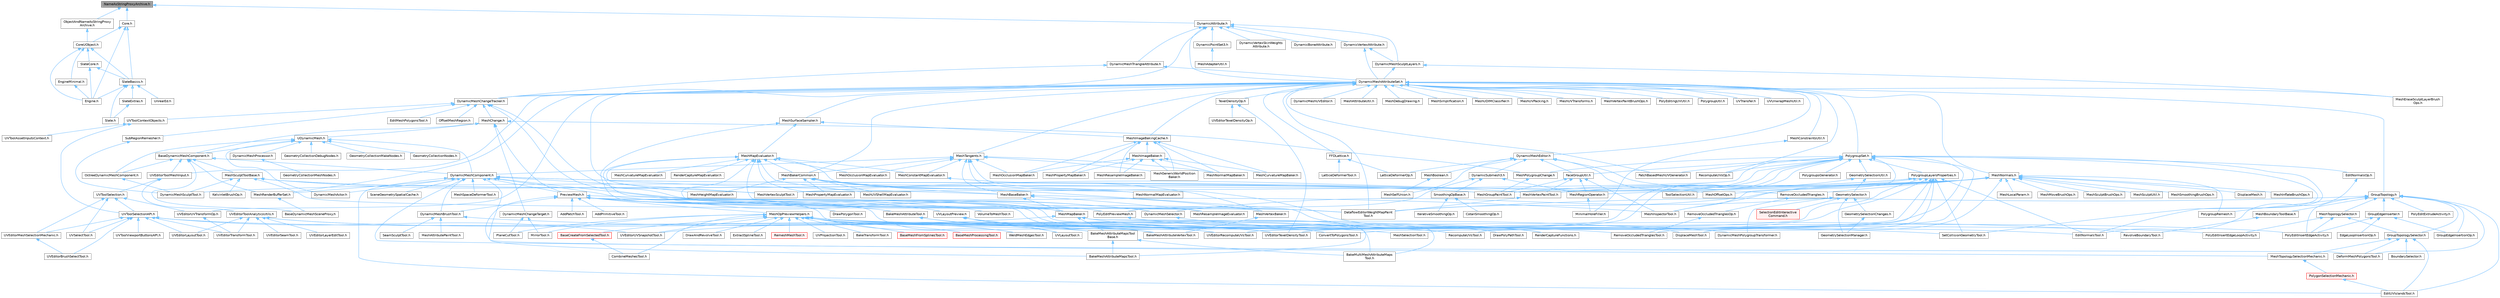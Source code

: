 digraph "NameAsStringProxyArchive.h"
{
 // INTERACTIVE_SVG=YES
 // LATEX_PDF_SIZE
  bgcolor="transparent";
  edge [fontname=Helvetica,fontsize=10,labelfontname=Helvetica,labelfontsize=10];
  node [fontname=Helvetica,fontsize=10,shape=box,height=0.2,width=0.4];
  Node1 [id="Node000001",label="NameAsStringProxyArchive.h",height=0.2,width=0.4,color="gray40", fillcolor="grey60", style="filled", fontcolor="black",tooltip=" "];
  Node1 -> Node2 [id="edge1_Node000001_Node000002",dir="back",color="steelblue1",style="solid",tooltip=" "];
  Node2 [id="Node000002",label="Core.h",height=0.2,width=0.4,color="grey40", fillcolor="white", style="filled",URL="$d6/dd7/Core_8h.html",tooltip=" "];
  Node2 -> Node3 [id="edge2_Node000002_Node000003",dir="back",color="steelblue1",style="solid",tooltip=" "];
  Node3 [id="Node000003",label="CoreUObject.h",height=0.2,width=0.4,color="grey40", fillcolor="white", style="filled",URL="$d0/ded/CoreUObject_8h.html",tooltip=" "];
  Node3 -> Node4 [id="edge3_Node000003_Node000004",dir="back",color="steelblue1",style="solid",tooltip=" "];
  Node4 [id="Node000004",label="Engine.h",height=0.2,width=0.4,color="grey40", fillcolor="white", style="filled",URL="$d1/d34/Public_2Engine_8h.html",tooltip=" "];
  Node3 -> Node5 [id="edge4_Node000003_Node000005",dir="back",color="steelblue1",style="solid",tooltip=" "];
  Node5 [id="Node000005",label="EngineMinimal.h",height=0.2,width=0.4,color="grey40", fillcolor="white", style="filled",URL="$d0/d2c/EngineMinimal_8h.html",tooltip=" "];
  Node5 -> Node4 [id="edge5_Node000005_Node000004",dir="back",color="steelblue1",style="solid",tooltip=" "];
  Node3 -> Node6 [id="edge6_Node000003_Node000006",dir="back",color="steelblue1",style="solid",tooltip=" "];
  Node6 [id="Node000006",label="SlateBasics.h",height=0.2,width=0.4,color="grey40", fillcolor="white", style="filled",URL="$da/d2f/SlateBasics_8h.html",tooltip=" "];
  Node6 -> Node4 [id="edge7_Node000006_Node000004",dir="back",color="steelblue1",style="solid",tooltip=" "];
  Node6 -> Node7 [id="edge8_Node000006_Node000007",dir="back",color="steelblue1",style="solid",tooltip=" "];
  Node7 [id="Node000007",label="Slate.h",height=0.2,width=0.4,color="grey40", fillcolor="white", style="filled",URL="$d2/dc0/Slate_8h.html",tooltip=" "];
  Node6 -> Node8 [id="edge9_Node000006_Node000008",dir="back",color="steelblue1",style="solid",tooltip=" "];
  Node8 [id="Node000008",label="SlateExtras.h",height=0.2,width=0.4,color="grey40", fillcolor="white", style="filled",URL="$d8/dec/SlateExtras_8h.html",tooltip=" "];
  Node8 -> Node7 [id="edge10_Node000008_Node000007",dir="back",color="steelblue1",style="solid",tooltip=" "];
  Node6 -> Node9 [id="edge11_Node000006_Node000009",dir="back",color="steelblue1",style="solid",tooltip=" "];
  Node9 [id="Node000009",label="UnrealEd.h",height=0.2,width=0.4,color="grey40", fillcolor="white", style="filled",URL="$d2/d5f/UnrealEd_8h.html",tooltip=" "];
  Node3 -> Node10 [id="edge12_Node000003_Node000010",dir="back",color="steelblue1",style="solid",tooltip=" "];
  Node10 [id="Node000010",label="SlateCore.h",height=0.2,width=0.4,color="grey40", fillcolor="white", style="filled",URL="$dc/d03/SlateCore_8h.html",tooltip=" "];
  Node10 -> Node4 [id="edge13_Node000010_Node000004",dir="back",color="steelblue1",style="solid",tooltip=" "];
  Node10 -> Node6 [id="edge14_Node000010_Node000006",dir="back",color="steelblue1",style="solid",tooltip=" "];
  Node2 -> Node4 [id="edge15_Node000002_Node000004",dir="back",color="steelblue1",style="solid",tooltip=" "];
  Node2 -> Node6 [id="edge16_Node000002_Node000006",dir="back",color="steelblue1",style="solid",tooltip=" "];
  Node1 -> Node11 [id="edge17_Node000001_Node000011",dir="back",color="steelblue1",style="solid",tooltip=" "];
  Node11 [id="Node000011",label="DynamicAttribute.h",height=0.2,width=0.4,color="grey40", fillcolor="white", style="filled",URL="$d8/db1/DynamicAttribute_8h.html",tooltip=" "];
  Node11 -> Node12 [id="edge18_Node000011_Node000012",dir="back",color="steelblue1",style="solid",tooltip=" "];
  Node12 [id="Node000012",label="DynamicBoneAttribute.h",height=0.2,width=0.4,color="grey40", fillcolor="white", style="filled",URL="$d7/d41/DynamicBoneAttribute_8h.html",tooltip=" "];
  Node11 -> Node13 [id="edge19_Node000011_Node000013",dir="back",color="steelblue1",style="solid",tooltip=" "];
  Node13 [id="Node000013",label="DynamicMeshAttributeSet.h",height=0.2,width=0.4,color="grey40", fillcolor="white", style="filled",URL="$d1/d88/DynamicMeshAttributeSet_8h.html",tooltip=" "];
  Node13 -> Node14 [id="edge20_Node000013_Node000014",dir="back",color="steelblue1",style="solid",tooltip=" "];
  Node14 [id="Node000014",label="DataflowEditorWeightMapPaint\lTool.h",height=0.2,width=0.4,color="grey40", fillcolor="white", style="filled",URL="$db/d46/DataflowEditorWeightMapPaintTool_8h.html",tooltip=" "];
  Node13 -> Node15 [id="edge21_Node000013_Node000015",dir="back",color="steelblue1",style="solid",tooltip=" "];
  Node15 [id="Node000015",label="DynamicMeshChangeTracker.h",height=0.2,width=0.4,color="grey40", fillcolor="white", style="filled",URL="$dd/df0/DynamicMeshChangeTracker_8h.html",tooltip=" "];
  Node15 -> Node14 [id="edge22_Node000015_Node000014",dir="back",color="steelblue1",style="solid",tooltip=" "];
  Node15 -> Node16 [id="edge23_Node000015_Node000016",dir="back",color="steelblue1",style="solid",tooltip=" "];
  Node16 [id="Node000016",label="DynamicMeshSelector.h",height=0.2,width=0.4,color="grey40", fillcolor="white", style="filled",URL="$dc/d01/DynamicMeshSelector_8h.html",tooltip=" "];
  Node16 -> Node17 [id="edge24_Node000016_Node000017",dir="back",color="steelblue1",style="solid",tooltip=" "];
  Node17 [id="Node000017",label="DynamicMeshPolygroupTransformer.h",height=0.2,width=0.4,color="grey40", fillcolor="white", style="filled",URL="$dc/db2/DynamicMeshPolygroupTransformer_8h.html",tooltip=" "];
  Node15 -> Node18 [id="edge25_Node000015_Node000018",dir="back",color="steelblue1",style="solid",tooltip=" "];
  Node18 [id="Node000018",label="EditMeshPolygonsTool.h",height=0.2,width=0.4,color="grey40", fillcolor="white", style="filled",URL="$d5/d72/EditMeshPolygonsTool_8h.html",tooltip=" "];
  Node15 -> Node19 [id="edge26_Node000015_Node000019",dir="back",color="steelblue1",style="solid",tooltip=" "];
  Node19 [id="Node000019",label="MeshChange.h",height=0.2,width=0.4,color="grey40", fillcolor="white", style="filled",URL="$de/d27/MeshChange_8h.html",tooltip=" "];
  Node19 -> Node20 [id="edge27_Node000019_Node000020",dir="back",color="steelblue1",style="solid",tooltip=" "];
  Node20 [id="Node000020",label="BaseDynamicMeshComponent.h",height=0.2,width=0.4,color="grey40", fillcolor="white", style="filled",URL="$d3/df4/BaseDynamicMeshComponent_8h.html",tooltip=" "];
  Node20 -> Node21 [id="edge28_Node000020_Node000021",dir="back",color="steelblue1",style="solid",tooltip=" "];
  Node21 [id="Node000021",label="BaseDynamicMeshSceneProxy.h",height=0.2,width=0.4,color="grey40", fillcolor="white", style="filled",URL="$d2/dee/BaseDynamicMeshSceneProxy_8h.html",tooltip=" "];
  Node20 -> Node22 [id="edge29_Node000020_Node000022",dir="back",color="steelblue1",style="solid",tooltip=" "];
  Node22 [id="Node000022",label="DynamicMeshComponent.h",height=0.2,width=0.4,color="grey40", fillcolor="white", style="filled",URL="$d8/d66/DynamicMeshComponent_8h.html",tooltip=" "];
  Node22 -> Node14 [id="edge30_Node000022_Node000014",dir="back",color="steelblue1",style="solid",tooltip=" "];
  Node22 -> Node23 [id="edge31_Node000022_Node000023",dir="back",color="steelblue1",style="solid",tooltip=" "];
  Node23 [id="Node000023",label="DeformMeshPolygonsTool.h",height=0.2,width=0.4,color="grey40", fillcolor="white", style="filled",URL="$db/d72/DeformMeshPolygonsTool_8h.html",tooltip=" "];
  Node22 -> Node24 [id="edge32_Node000022_Node000024",dir="back",color="steelblue1",style="solid",tooltip=" "];
  Node24 [id="Node000024",label="DynamicMeshActor.h",height=0.2,width=0.4,color="grey40", fillcolor="white", style="filled",URL="$d1/d71/DynamicMeshActor_8h.html",tooltip=" "];
  Node22 -> Node25 [id="edge33_Node000022_Node000025",dir="back",color="steelblue1",style="solid",tooltip=" "];
  Node25 [id="Node000025",label="DynamicMeshBrushTool.h",height=0.2,width=0.4,color="grey40", fillcolor="white", style="filled",URL="$da/d04/DynamicMeshBrushTool_8h.html",tooltip=" "];
  Node25 -> Node26 [id="edge34_Node000025_Node000026",dir="back",color="steelblue1",style="solid",tooltip=" "];
  Node26 [id="Node000026",label="MeshAttributePaintTool.h",height=0.2,width=0.4,color="grey40", fillcolor="white", style="filled",URL="$d3/d29/MeshAttributePaintTool_8h.html",tooltip=" "];
  Node25 -> Node27 [id="edge35_Node000025_Node000027",dir="back",color="steelblue1",style="solid",tooltip=" "];
  Node27 [id="Node000027",label="MeshSelectionTool.h",height=0.2,width=0.4,color="grey40", fillcolor="white", style="filled",URL="$d8/d80/MeshSelectionTool_8h.html",tooltip=" "];
  Node25 -> Node28 [id="edge36_Node000025_Node000028",dir="back",color="steelblue1",style="solid",tooltip=" "];
  Node28 [id="Node000028",label="SeamSculptTool.h",height=0.2,width=0.4,color="grey40", fillcolor="white", style="filled",URL="$d1/d31/SeamSculptTool_8h.html",tooltip=" "];
  Node22 -> Node16 [id="edge37_Node000022_Node000016",dir="back",color="steelblue1",style="solid",tooltip=" "];
  Node22 -> Node29 [id="edge38_Node000022_Node000029",dir="back",color="steelblue1",style="solid",tooltip=" "];
  Node29 [id="Node000029",label="EditUVIslandsTool.h",height=0.2,width=0.4,color="grey40", fillcolor="white", style="filled",URL="$d0/de4/EditUVIslandsTool_8h.html",tooltip=" "];
  Node22 -> Node30 [id="edge39_Node000022_Node000030",dir="back",color="steelblue1",style="solid",tooltip=" "];
  Node30 [id="Node000030",label="MeshGroupPaintTool.h",height=0.2,width=0.4,color="grey40", fillcolor="white", style="filled",URL="$dd/d04/MeshGroupPaintTool_8h.html",tooltip=" "];
  Node22 -> Node31 [id="edge40_Node000022_Node000031",dir="back",color="steelblue1",style="solid",tooltip=" "];
  Node31 [id="Node000031",label="MeshRenderBufferSet.h",height=0.2,width=0.4,color="grey40", fillcolor="white", style="filled",URL="$de/dc2/MeshRenderBufferSet_8h.html",tooltip=" "];
  Node31 -> Node21 [id="edge41_Node000031_Node000021",dir="back",color="steelblue1",style="solid",tooltip=" "];
  Node22 -> Node32 [id="edge42_Node000022_Node000032",dir="back",color="steelblue1",style="solid",tooltip=" "];
  Node32 [id="Node000032",label="MeshSpaceDeformerTool.h",height=0.2,width=0.4,color="grey40", fillcolor="white", style="filled",URL="$d7/dc8/MeshSpaceDeformerTool_8h.html",tooltip=" "];
  Node22 -> Node33 [id="edge43_Node000022_Node000033",dir="back",color="steelblue1",style="solid",tooltip=" "];
  Node33 [id="Node000033",label="MeshTopologySelectionMechanic.h",height=0.2,width=0.4,color="grey40", fillcolor="white", style="filled",URL="$d5/d15/MeshTopologySelectionMechanic_8h.html",tooltip=" "];
  Node33 -> Node34 [id="edge44_Node000033_Node000034",dir="back",color="steelblue1",style="solid",tooltip=" "];
  Node34 [id="Node000034",label="PolygonSelectionMechanic.h",height=0.2,width=0.4,color="red", fillcolor="#FFF0F0", style="filled",URL="$da/dff/PolygonSelectionMechanic_8h.html",tooltip=" "];
  Node34 -> Node29 [id="edge45_Node000034_Node000029",dir="back",color="steelblue1",style="solid",tooltip=" "];
  Node22 -> Node36 [id="edge46_Node000022_Node000036",dir="back",color="steelblue1",style="solid",tooltip=" "];
  Node36 [id="Node000036",label="MeshVertexPaintTool.h",height=0.2,width=0.4,color="grey40", fillcolor="white", style="filled",URL="$db/d74/MeshVertexPaintTool_8h.html",tooltip=" "];
  Node36 -> Node14 [id="edge47_Node000036_Node000014",dir="back",color="steelblue1",style="solid",tooltip=" "];
  Node22 -> Node37 [id="edge48_Node000022_Node000037",dir="back",color="steelblue1",style="solid",tooltip=" "];
  Node37 [id="Node000037",label="MeshVertexSculptTool.h",height=0.2,width=0.4,color="grey40", fillcolor="white", style="filled",URL="$dc/da6/MeshVertexSculptTool_8h.html",tooltip=" "];
  Node22 -> Node38 [id="edge49_Node000022_Node000038",dir="back",color="steelblue1",style="solid",tooltip=" "];
  Node38 [id="Node000038",label="PreviewMesh.h",height=0.2,width=0.4,color="grey40", fillcolor="white", style="filled",URL="$d6/d30/PreviewMesh_8h.html",tooltip=" "];
  Node38 -> Node39 [id="edge50_Node000038_Node000039",dir="back",color="steelblue1",style="solid",tooltip=" "];
  Node39 [id="Node000039",label="AddPatchTool.h",height=0.2,width=0.4,color="grey40", fillcolor="white", style="filled",URL="$d5/deb/AddPatchTool_8h.html",tooltip=" "];
  Node38 -> Node40 [id="edge51_Node000038_Node000040",dir="back",color="steelblue1",style="solid",tooltip=" "];
  Node40 [id="Node000040",label="AddPrimitiveTool.h",height=0.2,width=0.4,color="grey40", fillcolor="white", style="filled",URL="$d5/dbf/AddPrimitiveTool_8h.html",tooltip=" "];
  Node38 -> Node41 [id="edge52_Node000038_Node000041",dir="back",color="steelblue1",style="solid",tooltip=" "];
  Node41 [id="Node000041",label="BakeMeshAttributeMapsTool.h",height=0.2,width=0.4,color="grey40", fillcolor="white", style="filled",URL="$d8/d14/BakeMeshAttributeMapsTool_8h.html",tooltip=" "];
  Node38 -> Node42 [id="edge53_Node000038_Node000042",dir="back",color="steelblue1",style="solid",tooltip=" "];
  Node42 [id="Node000042",label="BakeMeshAttributeMapsTool\lBase.h",height=0.2,width=0.4,color="grey40", fillcolor="white", style="filled",URL="$dc/d68/BakeMeshAttributeMapsToolBase_8h.html",tooltip=" "];
  Node42 -> Node41 [id="edge54_Node000042_Node000041",dir="back",color="steelblue1",style="solid",tooltip=" "];
  Node42 -> Node43 [id="edge55_Node000042_Node000043",dir="back",color="steelblue1",style="solid",tooltip=" "];
  Node43 [id="Node000043",label="BakeMultiMeshAttributeMaps\lTool.h",height=0.2,width=0.4,color="grey40", fillcolor="white", style="filled",URL="$d7/d65/BakeMultiMeshAttributeMapsTool_8h.html",tooltip=" "];
  Node38 -> Node44 [id="edge56_Node000038_Node000044",dir="back",color="steelblue1",style="solid",tooltip=" "];
  Node44 [id="Node000044",label="BakeMeshAttributeTool.h",height=0.2,width=0.4,color="grey40", fillcolor="white", style="filled",URL="$d0/d82/BakeMeshAttributeTool_8h.html",tooltip=" "];
  Node44 -> Node42 [id="edge57_Node000044_Node000042",dir="back",color="steelblue1",style="solid",tooltip=" "];
  Node44 -> Node45 [id="edge58_Node000044_Node000045",dir="back",color="steelblue1",style="solid",tooltip=" "];
  Node45 [id="Node000045",label="BakeMeshAttributeVertexTool.h",height=0.2,width=0.4,color="grey40", fillcolor="white", style="filled",URL="$d6/d76/BakeMeshAttributeVertexTool_8h.html",tooltip=" "];
  Node38 -> Node45 [id="edge59_Node000038_Node000045",dir="back",color="steelblue1",style="solid",tooltip=" "];
  Node38 -> Node43 [id="edge60_Node000038_Node000043",dir="back",color="steelblue1",style="solid",tooltip=" "];
  Node38 -> Node46 [id="edge61_Node000038_Node000046",dir="back",color="steelblue1",style="solid",tooltip=" "];
  Node46 [id="Node000046",label="ConvertToPolygonsTool.h",height=0.2,width=0.4,color="grey40", fillcolor="white", style="filled",URL="$d7/d5a/ConvertToPolygonsTool_8h.html",tooltip=" "];
  Node38 -> Node47 [id="edge62_Node000038_Node000047",dir="back",color="steelblue1",style="solid",tooltip=" "];
  Node47 [id="Node000047",label="DrawPolygonTool.h",height=0.2,width=0.4,color="grey40", fillcolor="white", style="filled",URL="$d0/d15/DrawPolygonTool_8h.html",tooltip=" "];
  Node38 -> Node25 [id="edge63_Node000038_Node000025",dir="back",color="steelblue1",style="solid",tooltip=" "];
  Node38 -> Node48 [id="edge64_Node000038_Node000048",dir="back",color="steelblue1",style="solid",tooltip=" "];
  Node48 [id="Node000048",label="MeshInspectorTool.h",height=0.2,width=0.4,color="grey40", fillcolor="white", style="filled",URL="$de/da1/MeshInspectorTool_8h.html",tooltip=" "];
  Node38 -> Node49 [id="edge65_Node000038_Node000049",dir="back",color="steelblue1",style="solid",tooltip=" "];
  Node49 [id="Node000049",label="MeshOpPreviewHelpers.h",height=0.2,width=0.4,color="grey40", fillcolor="white", style="filled",URL="$de/d33/MeshOpPreviewHelpers_8h.html",tooltip=" "];
  Node49 -> Node42 [id="edge66_Node000049_Node000042",dir="back",color="steelblue1",style="solid",tooltip=" "];
  Node49 -> Node45 [id="edge67_Node000049_Node000045",dir="back",color="steelblue1",style="solid",tooltip=" "];
  Node49 -> Node50 [id="edge68_Node000049_Node000050",dir="back",color="steelblue1",style="solid",tooltip=" "];
  Node50 [id="Node000050",label="BakeTransformTool.h",height=0.2,width=0.4,color="grey40", fillcolor="white", style="filled",URL="$dc/d39/BakeTransformTool_8h.html",tooltip=" "];
  Node49 -> Node51 [id="edge69_Node000049_Node000051",dir="back",color="steelblue1",style="solid",tooltip=" "];
  Node51 [id="Node000051",label="BaseCreateFromSelectedTool.h",height=0.2,width=0.4,color="red", fillcolor="#FFF0F0", style="filled",URL="$de/dc7/BaseCreateFromSelectedTool_8h.html",tooltip=" "];
  Node51 -> Node57 [id="edge70_Node000051_Node000057",dir="back",color="steelblue1",style="solid",tooltip=" "];
  Node57 [id="Node000057",label="CombineMeshesTool.h",height=0.2,width=0.4,color="grey40", fillcolor="white", style="filled",URL="$dd/da3/CombineMeshesTool_8h.html",tooltip=" "];
  Node49 -> Node60 [id="edge71_Node000049_Node000060",dir="back",color="steelblue1",style="solid",tooltip=" "];
  Node60 [id="Node000060",label="BaseMeshFromSplinesTool.h",height=0.2,width=0.4,color="red", fillcolor="#FFF0F0", style="filled",URL="$da/d31/BaseMeshFromSplinesTool_8h.html",tooltip=" "];
  Node49 -> Node63 [id="edge72_Node000049_Node000063",dir="back",color="steelblue1",style="solid",tooltip=" "];
  Node63 [id="Node000063",label="BaseMeshProcessingTool.h",height=0.2,width=0.4,color="red", fillcolor="#FFF0F0", style="filled",URL="$d4/d77/BaseMeshProcessingTool_8h.html",tooltip=" "];
  Node49 -> Node57 [id="edge73_Node000049_Node000057",dir="back",color="steelblue1",style="solid",tooltip=" "];
  Node49 -> Node46 [id="edge74_Node000049_Node000046",dir="back",color="steelblue1",style="solid",tooltip=" "];
  Node49 -> Node66 [id="edge75_Node000049_Node000066",dir="back",color="steelblue1",style="solid",tooltip=" "];
  Node66 [id="Node000066",label="DisplaceMeshTool.h",height=0.2,width=0.4,color="grey40", fillcolor="white", style="filled",URL="$da/d28/DisplaceMeshTool_8h.html",tooltip=" "];
  Node49 -> Node67 [id="edge76_Node000049_Node000067",dir="back",color="steelblue1",style="solid",tooltip=" "];
  Node67 [id="Node000067",label="DrawAndRevolveTool.h",height=0.2,width=0.4,color="grey40", fillcolor="white", style="filled",URL="$d8/d06/DrawAndRevolveTool_8h.html",tooltip=" "];
  Node49 -> Node68 [id="edge77_Node000049_Node000068",dir="back",color="steelblue1",style="solid",tooltip=" "];
  Node68 [id="Node000068",label="EditNormalsTool.h",height=0.2,width=0.4,color="grey40", fillcolor="white", style="filled",URL="$de/d53/EditNormalsTool_8h.html",tooltip=" "];
  Node49 -> Node69 [id="edge78_Node000049_Node000069",dir="back",color="steelblue1",style="solid",tooltip=" "];
  Node69 [id="Node000069",label="ExtractSplineTool.h",height=0.2,width=0.4,color="grey40", fillcolor="white", style="filled",URL="$d3/d4d/ExtractSplineTool_8h.html",tooltip=" "];
  Node49 -> Node70 [id="edge79_Node000049_Node000070",dir="back",color="steelblue1",style="solid",tooltip=" "];
  Node70 [id="Node000070",label="MirrorTool.h",height=0.2,width=0.4,color="grey40", fillcolor="white", style="filled",URL="$d3/dc9/MirrorTool_8h.html",tooltip=" "];
  Node49 -> Node71 [id="edge80_Node000049_Node000071",dir="back",color="steelblue1",style="solid",tooltip=" "];
  Node71 [id="Node000071",label="PlaneCutTool.h",height=0.2,width=0.4,color="grey40", fillcolor="white", style="filled",URL="$dd/def/PlaneCutTool_8h.html",tooltip=" "];
  Node49 -> Node72 [id="edge81_Node000049_Node000072",dir="back",color="steelblue1",style="solid",tooltip=" "];
  Node72 [id="Node000072",label="PolyEditInsertEdgeActivity.h",height=0.2,width=0.4,color="grey40", fillcolor="white", style="filled",URL="$d1/d26/PolyEditInsertEdgeActivity_8h.html",tooltip=" "];
  Node49 -> Node73 [id="edge82_Node000049_Node000073",dir="back",color="steelblue1",style="solid",tooltip=" "];
  Node73 [id="Node000073",label="PolyEditInsertEdgeLoopActivity.h",height=0.2,width=0.4,color="grey40", fillcolor="white", style="filled",URL="$d5/d37/PolyEditInsertEdgeLoopActivity_8h.html",tooltip=" "];
  Node49 -> Node74 [id="edge83_Node000049_Node000074",dir="back",color="steelblue1",style="solid",tooltip=" "];
  Node74 [id="Node000074",label="RecomputeUVsTool.h",height=0.2,width=0.4,color="grey40", fillcolor="white", style="filled",URL="$d0/d92/RecomputeUVsTool_8h.html",tooltip=" "];
  Node49 -> Node75 [id="edge84_Node000049_Node000075",dir="back",color="steelblue1",style="solid",tooltip=" "];
  Node75 [id="Node000075",label="RemeshMeshTool.h",height=0.2,width=0.4,color="red", fillcolor="#FFF0F0", style="filled",URL="$dc/dd6/RemeshMeshTool_8h.html",tooltip=" "];
  Node49 -> Node77 [id="edge85_Node000049_Node000077",dir="back",color="steelblue1",style="solid",tooltip=" "];
  Node77 [id="Node000077",label="RemoveOccludedTrianglesTool.h",height=0.2,width=0.4,color="grey40", fillcolor="white", style="filled",URL="$d9/da1/RemoveOccludedTrianglesTool_8h.html",tooltip=" "];
  Node49 -> Node78 [id="edge86_Node000049_Node000078",dir="back",color="steelblue1",style="solid",tooltip=" "];
  Node78 [id="Node000078",label="RevolveBoundaryTool.h",height=0.2,width=0.4,color="grey40", fillcolor="white", style="filled",URL="$da/dce/RevolveBoundaryTool_8h.html",tooltip=" "];
  Node49 -> Node79 [id="edge87_Node000049_Node000079",dir="back",color="steelblue1",style="solid",tooltip=" "];
  Node79 [id="Node000079",label="SetCollisionGeometryTool.h",height=0.2,width=0.4,color="grey40", fillcolor="white", style="filled",URL="$d0/de6/SetCollisionGeometryTool_8h.html",tooltip=" "];
  Node49 -> Node80 [id="edge88_Node000049_Node000080",dir="back",color="steelblue1",style="solid",tooltip=" "];
  Node80 [id="Node000080",label="UVEditorUVSnapshotTool.h",height=0.2,width=0.4,color="grey40", fillcolor="white", style="filled",URL="$d4/dd6/UVEditorUVSnapshotTool_8h.html",tooltip=" "];
  Node49 -> Node81 [id="edge89_Node000049_Node000081",dir="back",color="steelblue1",style="solid",tooltip=" "];
  Node81 [id="Node000081",label="UVLayoutTool.h",height=0.2,width=0.4,color="grey40", fillcolor="white", style="filled",URL="$d6/d89/UVLayoutTool_8h.html",tooltip=" "];
  Node49 -> Node82 [id="edge90_Node000049_Node000082",dir="back",color="steelblue1",style="solid",tooltip=" "];
  Node82 [id="Node000082",label="UVProjectionTool.h",height=0.2,width=0.4,color="grey40", fillcolor="white", style="filled",URL="$d5/d4f/UVProjectionTool_8h.html",tooltip=" "];
  Node49 -> Node83 [id="edge91_Node000049_Node000083",dir="back",color="steelblue1",style="solid",tooltip=" "];
  Node83 [id="Node000083",label="WeldMeshEdgesTool.h",height=0.2,width=0.4,color="grey40", fillcolor="white", style="filled",URL="$d5/d6e/WeldMeshEdgesTool_8h.html",tooltip=" "];
  Node38 -> Node84 [id="edge92_Node000038_Node000084",dir="back",color="steelblue1",style="solid",tooltip=" "];
  Node84 [id="Node000084",label="PolyEditPreviewMesh.h",height=0.2,width=0.4,color="grey40", fillcolor="white", style="filled",URL="$d2/de8/PolyEditPreviewMesh_8h.html",tooltip=" "];
  Node84 -> Node85 [id="edge93_Node000084_Node000085",dir="back",color="steelblue1",style="solid",tooltip=" "];
  Node85 [id="Node000085",label="DrawPolyPathTool.h",height=0.2,width=0.4,color="grey40", fillcolor="white", style="filled",URL="$dc/d3e/DrawPolyPathTool_8h.html",tooltip=" "];
  Node38 -> Node86 [id="edge94_Node000038_Node000086",dir="back",color="steelblue1",style="solid",tooltip=" "];
  Node86 [id="Node000086",label="UVLayoutPreview.h",height=0.2,width=0.4,color="grey40", fillcolor="white", style="filled",URL="$dd/d16/UVLayoutPreview_8h.html",tooltip=" "];
  Node86 -> Node74 [id="edge95_Node000086_Node000074",dir="back",color="steelblue1",style="solid",tooltip=" "];
  Node86 -> Node87 [id="edge96_Node000086_Node000087",dir="back",color="steelblue1",style="solid",tooltip=" "];
  Node87 [id="Node000087",label="UVEditorRecomputeUVsTool.h",height=0.2,width=0.4,color="grey40", fillcolor="white", style="filled",URL="$d2/db8/UVEditorRecomputeUVsTool_8h.html",tooltip=" "];
  Node86 -> Node88 [id="edge97_Node000086_Node000088",dir="back",color="steelblue1",style="solid",tooltip=" "];
  Node88 [id="Node000088",label="UVEditorTexelDensityTool.h",height=0.2,width=0.4,color="grey40", fillcolor="white", style="filled",URL="$d0/d8b/UVEditorTexelDensityTool_8h.html",tooltip=" "];
  Node86 -> Node81 [id="edge98_Node000086_Node000081",dir="back",color="steelblue1",style="solid",tooltip=" "];
  Node38 -> Node89 [id="edge99_Node000038_Node000089",dir="back",color="steelblue1",style="solid",tooltip=" "];
  Node89 [id="Node000089",label="VolumeToMeshTool.h",height=0.2,width=0.4,color="grey40", fillcolor="white", style="filled",URL="$de/d64/VolumeToMeshTool_8h.html",tooltip=" "];
  Node38 -> Node83 [id="edge100_Node000038_Node000083",dir="back",color="steelblue1",style="solid",tooltip=" "];
  Node22 -> Node90 [id="edge101_Node000022_Node000090",dir="back",color="steelblue1",style="solid",tooltip=" "];
  Node90 [id="Node000090",label="SceneGeometrySpatialCache.h",height=0.2,width=0.4,color="grey40", fillcolor="white", style="filled",URL="$d6/d6f/SceneGeometrySpatialCache_8h.html",tooltip=" "];
  Node20 -> Node31 [id="edge102_Node000020_Node000031",dir="back",color="steelblue1",style="solid",tooltip=" "];
  Node20 -> Node91 [id="edge103_Node000020_Node000091",dir="back",color="steelblue1",style="solid",tooltip=" "];
  Node91 [id="Node000091",label="MeshSculptToolBase.h",height=0.2,width=0.4,color="grey40", fillcolor="white", style="filled",URL="$d8/d2a/MeshSculptToolBase_8h.html",tooltip=" "];
  Node91 -> Node14 [id="edge104_Node000091_Node000014",dir="back",color="steelblue1",style="solid",tooltip=" "];
  Node91 -> Node92 [id="edge105_Node000091_Node000092",dir="back",color="steelblue1",style="solid",tooltip=" "];
  Node92 [id="Node000092",label="DynamicMeshSculptTool.h",height=0.2,width=0.4,color="grey40", fillcolor="white", style="filled",URL="$d6/d16/DynamicMeshSculptTool_8h.html",tooltip=" "];
  Node91 -> Node93 [id="edge106_Node000091_Node000093",dir="back",color="steelblue1",style="solid",tooltip=" "];
  Node93 [id="Node000093",label="KelvinletBrushOp.h",height=0.2,width=0.4,color="grey40", fillcolor="white", style="filled",URL="$d9/d5c/KelvinletBrushOp_8h.html",tooltip=" "];
  Node91 -> Node30 [id="edge107_Node000091_Node000030",dir="back",color="steelblue1",style="solid",tooltip=" "];
  Node91 -> Node36 [id="edge108_Node000091_Node000036",dir="back",color="steelblue1",style="solid",tooltip=" "];
  Node91 -> Node37 [id="edge109_Node000091_Node000037",dir="back",color="steelblue1",style="solid",tooltip=" "];
  Node20 -> Node94 [id="edge110_Node000020_Node000094",dir="back",color="steelblue1",style="solid",tooltip=" "];
  Node94 [id="Node000094",label="OctreeDynamicMeshComponent.h",height=0.2,width=0.4,color="grey40", fillcolor="white", style="filled",URL="$d9/d19/OctreeDynamicMeshComponent_8h.html",tooltip=" "];
  Node94 -> Node92 [id="edge111_Node000094_Node000092",dir="back",color="steelblue1",style="solid",tooltip=" "];
  Node20 -> Node95 [id="edge112_Node000020_Node000095",dir="back",color="steelblue1",style="solid",tooltip=" "];
  Node95 [id="Node000095",label="UVEditorToolMeshInput.h",height=0.2,width=0.4,color="grey40", fillcolor="white", style="filled",URL="$d2/de6/UVEditorToolMeshInput_8h.html",tooltip=" "];
  Node95 -> Node96 [id="edge113_Node000095_Node000096",dir="back",color="steelblue1",style="solid",tooltip=" "];
  Node96 [id="Node000096",label="UVEditorToolAnalyticsUtils.h",height=0.2,width=0.4,color="grey40", fillcolor="white", style="filled",URL="$db/d2e/UVEditorToolAnalyticsUtils_8h.html",tooltip=" "];
  Node96 -> Node97 [id="edge114_Node000096_Node000097",dir="back",color="steelblue1",style="solid",tooltip=" "];
  Node97 [id="Node000097",label="UVEditorLayerEditTool.h",height=0.2,width=0.4,color="grey40", fillcolor="white", style="filled",URL="$d0/df1/UVEditorLayerEditTool_8h.html",tooltip=" "];
  Node96 -> Node98 [id="edge115_Node000096_Node000098",dir="back",color="steelblue1",style="solid",tooltip=" "];
  Node98 [id="Node000098",label="UVEditorLayoutTool.h",height=0.2,width=0.4,color="grey40", fillcolor="white", style="filled",URL="$d5/dd1/UVEditorLayoutTool_8h.html",tooltip=" "];
  Node96 -> Node87 [id="edge116_Node000096_Node000087",dir="back",color="steelblue1",style="solid",tooltip=" "];
  Node96 -> Node99 [id="edge117_Node000096_Node000099",dir="back",color="steelblue1",style="solid",tooltip=" "];
  Node99 [id="Node000099",label="UVEditorSeamTool.h",height=0.2,width=0.4,color="grey40", fillcolor="white", style="filled",URL="$d1/dab/UVEditorSeamTool_8h.html",tooltip=" "];
  Node96 -> Node88 [id="edge118_Node000096_Node000088",dir="back",color="steelblue1",style="solid",tooltip=" "];
  Node96 -> Node100 [id="edge119_Node000096_Node000100",dir="back",color="steelblue1",style="solid",tooltip=" "];
  Node100 [id="Node000100",label="UVEditorTransformTool.h",height=0.2,width=0.4,color="grey40", fillcolor="white", style="filled",URL="$dc/db2/UVEditorTransformTool_8h.html",tooltip=" "];
  Node95 -> Node101 [id="edge120_Node000095_Node000101",dir="back",color="steelblue1",style="solid",tooltip=" "];
  Node101 [id="Node000101",label="UVToolSelection.h",height=0.2,width=0.4,color="grey40", fillcolor="white", style="filled",URL="$dc/db4/UVToolSelection_8h.html",tooltip=" "];
  Node101 -> Node102 [id="edge121_Node000101_Node000102",dir="back",color="steelblue1",style="solid",tooltip=" "];
  Node102 [id="Node000102",label="UVEditorMeshSelectionMechanic.h",height=0.2,width=0.4,color="grey40", fillcolor="white", style="filled",URL="$d2/d73/UVEditorMeshSelectionMechanic_8h.html",tooltip=" "];
  Node102 -> Node103 [id="edge122_Node000102_Node000103",dir="back",color="steelblue1",style="solid",tooltip=" "];
  Node103 [id="Node000103",label="UVEditorBrushSelectTool.h",height=0.2,width=0.4,color="grey40", fillcolor="white", style="filled",URL="$dd/d97/UVEditorBrushSelectTool_8h.html",tooltip=" "];
  Node101 -> Node104 [id="edge123_Node000101_Node000104",dir="back",color="steelblue1",style="solid",tooltip=" "];
  Node104 [id="Node000104",label="UVEditorUVTransformOp.h",height=0.2,width=0.4,color="grey40", fillcolor="white", style="filled",URL="$d9/df2/UVEditorUVTransformOp_8h.html",tooltip=" "];
  Node104 -> Node100 [id="edge124_Node000104_Node000100",dir="back",color="steelblue1",style="solid",tooltip=" "];
  Node101 -> Node105 [id="edge125_Node000101_Node000105",dir="back",color="steelblue1",style="solid",tooltip=" "];
  Node105 [id="Node000105",label="UVSelectTool.h",height=0.2,width=0.4,color="grey40", fillcolor="white", style="filled",URL="$de/d40/UVSelectTool_8h.html",tooltip=" "];
  Node101 -> Node106 [id="edge126_Node000101_Node000106",dir="back",color="steelblue1",style="solid",tooltip=" "];
  Node106 [id="Node000106",label="UVToolSelectionAPI.h",height=0.2,width=0.4,color="grey40", fillcolor="white", style="filled",URL="$d0/d40/UVToolSelectionAPI_8h.html",tooltip=" "];
  Node106 -> Node103 [id="edge127_Node000106_Node000103",dir="back",color="steelblue1",style="solid",tooltip=" "];
  Node106 -> Node98 [id="edge128_Node000106_Node000098",dir="back",color="steelblue1",style="solid",tooltip=" "];
  Node106 -> Node102 [id="edge129_Node000106_Node000102",dir="back",color="steelblue1",style="solid",tooltip=" "];
  Node106 -> Node87 [id="edge130_Node000106_Node000087",dir="back",color="steelblue1",style="solid",tooltip=" "];
  Node106 -> Node88 [id="edge131_Node000106_Node000088",dir="back",color="steelblue1",style="solid",tooltip=" "];
  Node106 -> Node100 [id="edge132_Node000106_Node000100",dir="back",color="steelblue1",style="solid",tooltip=" "];
  Node106 -> Node80 [id="edge133_Node000106_Node000080",dir="back",color="steelblue1",style="solid",tooltip=" "];
  Node106 -> Node105 [id="edge134_Node000106_Node000105",dir="back",color="steelblue1",style="solid",tooltip=" "];
  Node106 -> Node107 [id="edge135_Node000106_Node000107",dir="back",color="steelblue1",style="solid",tooltip=" "];
  Node107 [id="Node000107",label="UVToolViewportButtonsAPI.h",height=0.2,width=0.4,color="grey40", fillcolor="white", style="filled",URL="$d0/d27/UVToolViewportButtonsAPI_8h.html",tooltip=" "];
  Node19 -> Node108 [id="edge136_Node000019_Node000108",dir="back",color="steelblue1",style="solid",tooltip=" "];
  Node108 [id="Node000108",label="DynamicMeshChangeTarget.h",height=0.2,width=0.4,color="grey40", fillcolor="white", style="filled",URL="$d9/d79/DynamicMeshChangeTarget_8h.html",tooltip=" "];
  Node108 -> Node70 [id="edge137_Node000108_Node000070",dir="back",color="steelblue1",style="solid",tooltip=" "];
  Node108 -> Node71 [id="edge138_Node000108_Node000071",dir="back",color="steelblue1",style="solid",tooltip=" "];
  Node19 -> Node109 [id="edge139_Node000019_Node000109",dir="back",color="steelblue1",style="solid",tooltip=" "];
  Node109 [id="Node000109",label="MeshPolygroupChange.h",height=0.2,width=0.4,color="grey40", fillcolor="white", style="filled",URL="$dc/dca/MeshPolygroupChange_8h.html",tooltip=" "];
  Node109 -> Node30 [id="edge140_Node000109_Node000030",dir="back",color="steelblue1",style="solid",tooltip=" "];
  Node19 -> Node38 [id="edge141_Node000019_Node000038",dir="back",color="steelblue1",style="solid",tooltip=" "];
  Node19 -> Node110 [id="edge142_Node000019_Node000110",dir="back",color="steelblue1",style="solid",tooltip=" "];
  Node110 [id="Node000110",label="UDynamicMesh.h",height=0.2,width=0.4,color="grey40", fillcolor="white", style="filled",URL="$d3/dcc/UDynamicMesh_8h.html",tooltip=" "];
  Node110 -> Node20 [id="edge143_Node000110_Node000020",dir="back",color="steelblue1",style="solid",tooltip=" "];
  Node110 -> Node24 [id="edge144_Node000110_Node000024",dir="back",color="steelblue1",style="solid",tooltip=" "];
  Node110 -> Node22 [id="edge145_Node000110_Node000022",dir="back",color="steelblue1",style="solid",tooltip=" "];
  Node110 -> Node111 [id="edge146_Node000110_Node000111",dir="back",color="steelblue1",style="solid",tooltip=" "];
  Node111 [id="Node000111",label="DynamicMeshProcessor.h",height=0.2,width=0.4,color="grey40", fillcolor="white", style="filled",URL="$d9/d26/DynamicMeshProcessor_8h.html",tooltip=" "];
  Node111 -> Node112 [id="edge147_Node000111_Node000112",dir="back",color="steelblue1",style="solid",tooltip=" "];
  Node112 [id="Node000112",label="GeometryCollectionMeshNodes.h",height=0.2,width=0.4,color="grey40", fillcolor="white", style="filled",URL="$d7/d46/GeometryCollectionMeshNodes_8h.html",tooltip=" "];
  Node110 -> Node113 [id="edge148_Node000110_Node000113",dir="back",color="steelblue1",style="solid",tooltip=" "];
  Node113 [id="Node000113",label="GeometryCollectionDebugNodes.h",height=0.2,width=0.4,color="grey40", fillcolor="white", style="filled",URL="$dd/d38/GeometryCollectionDebugNodes_8h.html",tooltip=" "];
  Node110 -> Node114 [id="edge149_Node000110_Node000114",dir="back",color="steelblue1",style="solid",tooltip=" "];
  Node114 [id="Node000114",label="GeometryCollectionMakeNodes.h",height=0.2,width=0.4,color="grey40", fillcolor="white", style="filled",URL="$d6/d20/GeometryCollectionMakeNodes_8h.html",tooltip=" "];
  Node110 -> Node115 [id="edge150_Node000110_Node000115",dir="back",color="steelblue1",style="solid",tooltip=" "];
  Node115 [id="Node000115",label="GeometryCollectionNodes.h",height=0.2,width=0.4,color="grey40", fillcolor="white", style="filled",URL="$d6/d73/GeometryCollectionNodes_8h.html",tooltip=" "];
  Node110 -> Node94 [id="edge151_Node000110_Node000094",dir="back",color="steelblue1",style="solid",tooltip=" "];
  Node15 -> Node116 [id="edge152_Node000015_Node000116",dir="back",color="steelblue1",style="solid",tooltip=" "];
  Node116 [id="Node000116",label="OffsetMeshRegion.h",height=0.2,width=0.4,color="grey40", fillcolor="white", style="filled",URL="$d5/d82/OffsetMeshRegion_8h.html",tooltip=" "];
  Node15 -> Node117 [id="edge153_Node000015_Node000117",dir="back",color="steelblue1",style="solid",tooltip=" "];
  Node117 [id="Node000117",label="SubRegionRemesher.h",height=0.2,width=0.4,color="grey40", fillcolor="white", style="filled",URL="$d9/d7c/SubRegionRemesher_8h.html",tooltip=" "];
  Node117 -> Node92 [id="edge154_Node000117_Node000092",dir="back",color="steelblue1",style="solid",tooltip=" "];
  Node15 -> Node118 [id="edge155_Node000015_Node000118",dir="back",color="steelblue1",style="solid",tooltip=" "];
  Node118 [id="Node000118",label="UVToolContextObjects.h",height=0.2,width=0.4,color="grey40", fillcolor="white", style="filled",URL="$d1/d13/UVToolContextObjects_8h.html",tooltip=" "];
  Node118 -> Node119 [id="edge156_Node000118_Node000119",dir="back",color="steelblue1",style="solid",tooltip=" "];
  Node119 [id="Node000119",label="UVToolAssetInputsContext.h",height=0.2,width=0.4,color="grey40", fillcolor="white", style="filled",URL="$de/d4b/UVToolAssetInputsContext_8h.html",tooltip=" "];
  Node118 -> Node106 [id="edge157_Node000118_Node000106",dir="back",color="steelblue1",style="solid",tooltip=" "];
  Node13 -> Node120 [id="edge158_Node000013_Node000120",dir="back",color="steelblue1",style="solid",tooltip=" "];
  Node120 [id="Node000120",label="DynamicMeshEditor.h",height=0.2,width=0.4,color="grey40", fillcolor="white", style="filled",URL="$d2/db3/DynamicMeshEditor_8h.html",tooltip=" "];
  Node120 -> Node121 [id="edge159_Node000120_Node000121",dir="back",color="steelblue1",style="solid",tooltip=" "];
  Node121 [id="Node000121",label="DynamicSubmesh3.h",height=0.2,width=0.4,color="grey40", fillcolor="white", style="filled",URL="$df/d5e/DynamicSubmesh3_8h.html",tooltip=" "];
  Node121 -> Node122 [id="edge160_Node000121_Node000122",dir="back",color="steelblue1",style="solid",tooltip=" "];
  Node122 [id="Node000122",label="MeshRegionOperator.h",height=0.2,width=0.4,color="grey40", fillcolor="white", style="filled",URL="$db/d2c/MeshRegionOperator_8h.html",tooltip=" "];
  Node122 -> Node123 [id="edge161_Node000122_Node000123",dir="back",color="steelblue1",style="solid",tooltip=" "];
  Node123 [id="Node000123",label="MinimalHoleFiller.h",height=0.2,width=0.4,color="grey40", fillcolor="white", style="filled",URL="$dc/d8e/MinimalHoleFiller_8h.html",tooltip=" "];
  Node121 -> Node84 [id="edge162_Node000121_Node000084",dir="back",color="steelblue1",style="solid",tooltip=" "];
  Node121 -> Node124 [id="edge163_Node000121_Node000124",dir="back",color="steelblue1",style="solid",tooltip=" "];
  Node124 [id="Node000124",label="SmoothingOpBase.h",height=0.2,width=0.4,color="grey40", fillcolor="white", style="filled",URL="$d3/d7b/SmoothingOpBase_8h.html",tooltip=" "];
  Node124 -> Node125 [id="edge164_Node000124_Node000125",dir="back",color="steelblue1",style="solid",tooltip=" "];
  Node125 [id="Node000125",label="CotanSmoothingOp.h",height=0.2,width=0.4,color="grey40", fillcolor="white", style="filled",URL="$d4/d31/CotanSmoothingOp_8h.html",tooltip=" "];
  Node124 -> Node126 [id="edge165_Node000124_Node000126",dir="back",color="steelblue1",style="solid",tooltip=" "];
  Node126 [id="Node000126",label="IterativeSmoothingOp.h",height=0.2,width=0.4,color="grey40", fillcolor="white", style="filled",URL="$d5/d15/IterativeSmoothingOp_8h.html",tooltip=" "];
  Node120 -> Node127 [id="edge166_Node000120_Node000127",dir="back",color="steelblue1",style="solid",tooltip=" "];
  Node127 [id="Node000127",label="FaceGroupUtil.h",height=0.2,width=0.4,color="grey40", fillcolor="white", style="filled",URL="$d6/d29/FaceGroupUtil_8h.html",tooltip=" "];
  Node127 -> Node30 [id="edge167_Node000127_Node000030",dir="back",color="steelblue1",style="solid",tooltip=" "];
  Node127 -> Node48 [id="edge168_Node000127_Node000048",dir="back",color="steelblue1",style="solid",tooltip=" "];
  Node127 -> Node122 [id="edge169_Node000127_Node000122",dir="back",color="steelblue1",style="solid",tooltip=" "];
  Node127 -> Node36 [id="edge170_Node000127_Node000036",dir="back",color="steelblue1",style="solid",tooltip=" "];
  Node120 -> Node128 [id="edge171_Node000120_Node000128",dir="back",color="steelblue1",style="solid",tooltip=" "];
  Node128 [id="Node000128",label="LatticeDeformerOp.h",height=0.2,width=0.4,color="grey40", fillcolor="white", style="filled",URL="$d6/d92/LatticeDeformerOp_8h.html",tooltip=" "];
  Node120 -> Node129 [id="edge172_Node000120_Node000129",dir="back",color="steelblue1",style="solid",tooltip=" "];
  Node129 [id="Node000129",label="MeshBoolean.h",height=0.2,width=0.4,color="grey40", fillcolor="white", style="filled",URL="$dc/d24/MeshBoolean_8h.html",tooltip=" "];
  Node129 -> Node130 [id="edge173_Node000129_Node000130",dir="back",color="steelblue1",style="solid",tooltip=" "];
  Node130 [id="Node000130",label="MeshSelfUnion.h",height=0.2,width=0.4,color="grey40", fillcolor="white", style="filled",URL="$d0/d5f/MeshSelfUnion_8h.html",tooltip=" "];
  Node120 -> Node131 [id="edge174_Node000120_Node000131",dir="back",color="steelblue1",style="solid",tooltip=" "];
  Node131 [id="Node000131",label="MeshOffsetOps.h",height=0.2,width=0.4,color="grey40", fillcolor="white", style="filled",URL="$da/d6c/MeshOffsetOps_8h.html",tooltip=" "];
  Node120 -> Node130 [id="edge175_Node000120_Node000130",dir="back",color="steelblue1",style="solid",tooltip=" "];
  Node120 -> Node132 [id="edge176_Node000120_Node000132",dir="back",color="steelblue1",style="solid",tooltip=" "];
  Node132 [id="Node000132",label="RemoveOccludedTriangles.h",height=0.2,width=0.4,color="grey40", fillcolor="white", style="filled",URL="$dc/d7b/RemoveOccludedTriangles_8h.html",tooltip=" "];
  Node132 -> Node133 [id="edge177_Node000132_Node000133",dir="back",color="steelblue1",style="solid",tooltip=" "];
  Node133 [id="Node000133",label="RemoveOccludedTrianglesOp.h",height=0.2,width=0.4,color="grey40", fillcolor="white", style="filled",URL="$d2/d39/RemoveOccludedTrianglesOp_8h.html",tooltip=" "];
  Node133 -> Node77 [id="edge178_Node000133_Node000077",dir="back",color="steelblue1",style="solid",tooltip=" "];
  Node13 -> Node134 [id="edge179_Node000013_Node000134",dir="back",color="steelblue1",style="solid",tooltip=" "];
  Node134 [id="Node000134",label="DynamicMeshUVEditor.h",height=0.2,width=0.4,color="grey40", fillcolor="white", style="filled",URL="$d9/d1e/DynamicMeshUVEditor_8h.html",tooltip=" "];
  Node13 -> Node135 [id="edge180_Node000013_Node000135",dir="back",color="steelblue1",style="solid",tooltip=" "];
  Node135 [id="Node000135",label="FFDLattice.h",height=0.2,width=0.4,color="grey40", fillcolor="white", style="filled",URL="$d1/d3e/FFDLattice_8h.html",tooltip=" "];
  Node135 -> Node128 [id="edge181_Node000135_Node000128",dir="back",color="steelblue1",style="solid",tooltip=" "];
  Node135 -> Node136 [id="edge182_Node000135_Node000136",dir="back",color="steelblue1",style="solid",tooltip=" "];
  Node136 [id="Node000136",label="LatticeDeformerTool.h",height=0.2,width=0.4,color="grey40", fillcolor="white", style="filled",URL="$db/d83/LatticeDeformerTool_8h.html",tooltip=" "];
  Node13 -> Node137 [id="edge183_Node000013_Node000137",dir="back",color="steelblue1",style="solid",tooltip=" "];
  Node137 [id="Node000137",label="GroupTopology.h",height=0.2,width=0.4,color="grey40", fillcolor="white", style="filled",URL="$d3/d84/GroupTopology_8h.html",tooltip=" "];
  Node137 -> Node14 [id="edge184_Node000137_Node000014",dir="back",color="steelblue1",style="solid",tooltip=" "];
  Node137 -> Node23 [id="edge185_Node000137_Node000023",dir="back",color="steelblue1",style="solid",tooltip=" "];
  Node137 -> Node29 [id="edge186_Node000137_Node000029",dir="back",color="steelblue1",style="solid",tooltip=" "];
  Node137 -> Node138 [id="edge187_Node000137_Node000138",dir="back",color="steelblue1",style="solid",tooltip=" "];
  Node138 [id="Node000138",label="GroupEdgeInserter.h",height=0.2,width=0.4,color="grey40", fillcolor="white", style="filled",URL="$d9/d17/GroupEdgeInserter_8h.html",tooltip=" "];
  Node138 -> Node139 [id="edge188_Node000138_Node000139",dir="back",color="steelblue1",style="solid",tooltip=" "];
  Node139 [id="Node000139",label="EdgeLoopInsertionOp.h",height=0.2,width=0.4,color="grey40", fillcolor="white", style="filled",URL="$d7/d5d/EdgeLoopInsertionOp_8h.html",tooltip=" "];
  Node138 -> Node140 [id="edge189_Node000138_Node000140",dir="back",color="steelblue1",style="solid",tooltip=" "];
  Node140 [id="Node000140",label="GroupEdgeInsertionOp.h",height=0.2,width=0.4,color="grey40", fillcolor="white", style="filled",URL="$d6/d71/GroupEdgeInsertionOp_8h.html",tooltip=" "];
  Node138 -> Node72 [id="edge190_Node000138_Node000072",dir="back",color="steelblue1",style="solid",tooltip=" "];
  Node137 -> Node140 [id="edge191_Node000137_Node000140",dir="back",color="steelblue1",style="solid",tooltip=" "];
  Node137 -> Node141 [id="edge192_Node000137_Node000141",dir="back",color="steelblue1",style="solid",tooltip=" "];
  Node141 [id="Node000141",label="GroupTopologySelector.h",height=0.2,width=0.4,color="grey40", fillcolor="white", style="filled",URL="$dc/dfe/GroupTopologySelector_8h.html",tooltip=" "];
  Node141 -> Node142 [id="edge193_Node000141_Node000142",dir="back",color="steelblue1",style="solid",tooltip=" "];
  Node142 [id="Node000142",label="BoundarySelector.h",height=0.2,width=0.4,color="grey40", fillcolor="white", style="filled",URL="$db/dc2/BoundarySelector_8h.html",tooltip=" "];
  Node141 -> Node23 [id="edge194_Node000141_Node000023",dir="back",color="steelblue1",style="solid",tooltip=" "];
  Node141 -> Node29 [id="edge195_Node000141_Node000029",dir="back",color="steelblue1",style="solid",tooltip=" "];
  Node141 -> Node33 [id="edge196_Node000141_Node000033",dir="back",color="steelblue1",style="solid",tooltip=" "];
  Node137 -> Node143 [id="edge197_Node000137_Node000143",dir="back",color="steelblue1",style="solid",tooltip=" "];
  Node143 [id="Node000143",label="MeshBoundaryToolBase.h",height=0.2,width=0.4,color="grey40", fillcolor="white", style="filled",URL="$dd/da3/MeshBoundaryToolBase_8h.html",tooltip=" "];
  Node143 -> Node78 [id="edge198_Node000143_Node000078",dir="back",color="steelblue1",style="solid",tooltip=" "];
  Node137 -> Node144 [id="edge199_Node000137_Node000144",dir="back",color="steelblue1",style="solid",tooltip=" "];
  Node144 [id="Node000144",label="MeshTopologySelector.h",height=0.2,width=0.4,color="grey40", fillcolor="white", style="filled",URL="$d1/db0/MeshTopologySelector_8h.html",tooltip=" "];
  Node144 -> Node141 [id="edge200_Node000144_Node000141",dir="back",color="steelblue1",style="solid",tooltip=" "];
  Node144 -> Node72 [id="edge201_Node000144_Node000072",dir="back",color="steelblue1",style="solid",tooltip=" "];
  Node144 -> Node73 [id="edge202_Node000144_Node000073",dir="back",color="steelblue1",style="solid",tooltip=" "];
  Node137 -> Node145 [id="edge203_Node000137_Node000145",dir="back",color="steelblue1",style="solid",tooltip=" "];
  Node145 [id="Node000145",label="PolyEditExtrudeActivity.h",height=0.2,width=0.4,color="grey40", fillcolor="white", style="filled",URL="$db/d72/PolyEditExtrudeActivity_8h.html",tooltip=" "];
  Node137 -> Node72 [id="edge204_Node000137_Node000072",dir="back",color="steelblue1",style="solid",tooltip=" "];
  Node137 -> Node146 [id="edge205_Node000137_Node000146",dir="back",color="steelblue1",style="solid",tooltip=" "];
  Node146 [id="Node000146",label="PolygroupRemesh.h",height=0.2,width=0.4,color="grey40", fillcolor="white", style="filled",URL="$d7/df6/PolygroupRemesh_8h.html",tooltip=" "];
  Node13 -> Node147 [id="edge206_Node000013_Node000147",dir="back",color="steelblue1",style="solid",tooltip=" "];
  Node147 [id="Node000147",label="MeshAttributeUtil.h",height=0.2,width=0.4,color="grey40", fillcolor="white", style="filled",URL="$d6/db6/MeshAttributeUtil_8h.html",tooltip=" "];
  Node13 -> Node148 [id="edge207_Node000013_Node000148",dir="back",color="steelblue1",style="solid",tooltip=" "];
  Node148 [id="Node000148",label="MeshBakerCommon.h",height=0.2,width=0.4,color="grey40", fillcolor="white", style="filled",URL="$d9/d92/MeshBakerCommon_8h.html",tooltip=" "];
  Node148 -> Node149 [id="edge208_Node000148_Node000149",dir="back",color="steelblue1",style="solid",tooltip=" "];
  Node149 [id="Node000149",label="MeshBaseBaker.h",height=0.2,width=0.4,color="grey40", fillcolor="white", style="filled",URL="$d7/ddc/MeshBaseBaker_8h.html",tooltip=" "];
  Node149 -> Node150 [id="edge209_Node000149_Node000150",dir="back",color="steelblue1",style="solid",tooltip=" "];
  Node150 [id="Node000150",label="MeshMapBaker.h",height=0.2,width=0.4,color="grey40", fillcolor="white", style="filled",URL="$d5/d05/MeshMapBaker_8h.html",tooltip=" "];
  Node150 -> Node41 [id="edge210_Node000150_Node000041",dir="back",color="steelblue1",style="solid",tooltip=" "];
  Node150 -> Node42 [id="edge211_Node000150_Node000042",dir="back",color="steelblue1",style="solid",tooltip=" "];
  Node150 -> Node43 [id="edge212_Node000150_Node000043",dir="back",color="steelblue1",style="solid",tooltip=" "];
  Node150 -> Node151 [id="edge213_Node000150_Node000151",dir="back",color="steelblue1",style="solid",tooltip=" "];
  Node151 [id="Node000151",label="RenderCaptureFunctions.h",height=0.2,width=0.4,color="grey40", fillcolor="white", style="filled",URL="$d3/dc6/RenderCaptureFunctions_8h.html",tooltip=" "];
  Node150 -> Node80 [id="edge214_Node000150_Node000080",dir="back",color="steelblue1",style="solid",tooltip=" "];
  Node149 -> Node152 [id="edge215_Node000149_Node000152",dir="back",color="steelblue1",style="solid",tooltip=" "];
  Node152 [id="Node000152",label="MeshResampleImageEvaluator.h",height=0.2,width=0.4,color="grey40", fillcolor="white", style="filled",URL="$df/de3/MeshResampleImageEvaluator_8h.html",tooltip=" "];
  Node149 -> Node153 [id="edge216_Node000149_Node000153",dir="back",color="steelblue1",style="solid",tooltip=" "];
  Node153 [id="Node000153",label="MeshVertexBaker.h",height=0.2,width=0.4,color="grey40", fillcolor="white", style="filled",URL="$df/d96/MeshVertexBaker_8h.html",tooltip=" "];
  Node153 -> Node45 [id="edge217_Node000153_Node000045",dir="back",color="steelblue1",style="solid",tooltip=" "];
  Node148 -> Node154 [id="edge218_Node000148_Node000154",dir="back",color="steelblue1",style="solid",tooltip=" "];
  Node154 [id="Node000154",label="MeshHeightMapEvaluator.h",height=0.2,width=0.4,color="grey40", fillcolor="white", style="filled",URL="$df/d45/MeshHeightMapEvaluator_8h.html",tooltip=" "];
  Node148 -> Node155 [id="edge219_Node000148_Node000155",dir="back",color="steelblue1",style="solid",tooltip=" "];
  Node155 [id="Node000155",label="MeshNormalMapEvaluator.h",height=0.2,width=0.4,color="grey40", fillcolor="white", style="filled",URL="$da/d03/MeshNormalMapEvaluator_8h.html",tooltip=" "];
  Node148 -> Node156 [id="edge220_Node000148_Node000156",dir="back",color="steelblue1",style="solid",tooltip=" "];
  Node156 [id="Node000156",label="MeshPropertyMapEvaluator.h",height=0.2,width=0.4,color="grey40", fillcolor="white", style="filled",URL="$d5/d6f/MeshPropertyMapEvaluator_8h.html",tooltip=" "];
  Node148 -> Node157 [id="edge221_Node000148_Node000157",dir="back",color="steelblue1",style="solid",tooltip=" "];
  Node157 [id="Node000157",label="MeshUVShellMapEvaluator.h",height=0.2,width=0.4,color="grey40", fillcolor="white", style="filled",URL="$da/d27/MeshUVShellMapEvaluator_8h.html",tooltip=" "];
  Node148 -> Node151 [id="edge222_Node000148_Node000151",dir="back",color="steelblue1",style="solid",tooltip=" "];
  Node13 -> Node149 [id="edge223_Node000013_Node000149",dir="back",color="steelblue1",style="solid",tooltip=" "];
  Node13 -> Node158 [id="edge224_Node000013_Node000158",dir="back",color="steelblue1",style="solid",tooltip=" "];
  Node158 [id="Node000158",label="MeshConstraintsUtil.h",height=0.2,width=0.4,color="grey40", fillcolor="white", style="filled",URL="$d6/d05/MeshConstraintsUtil_8h.html",tooltip=" "];
  Node158 -> Node123 [id="edge225_Node000158_Node000123",dir="back",color="steelblue1",style="solid",tooltip=" "];
  Node13 -> Node159 [id="edge226_Node000013_Node000159",dir="back",color="steelblue1",style="solid",tooltip=" "];
  Node159 [id="Node000159",label="MeshDebugDrawing.h",height=0.2,width=0.4,color="grey40", fillcolor="white", style="filled",URL="$db/d5c/MeshDebugDrawing_8h.html",tooltip=" "];
  Node13 -> Node160 [id="edge227_Node000013_Node000160",dir="back",color="steelblue1",style="solid",tooltip=" "];
  Node160 [id="Node000160",label="MeshEraseSculptLayerBrush\lOps.h",height=0.2,width=0.4,color="grey40", fillcolor="white", style="filled",URL="$d3/dab/MeshEraseSculptLayerBrushOps_8h.html",tooltip=" "];
  Node13 -> Node161 [id="edge228_Node000013_Node000161",dir="back",color="steelblue1",style="solid",tooltip=" "];
  Node161 [id="Node000161",label="MeshImageBakingCache.h",height=0.2,width=0.4,color="grey40", fillcolor="white", style="filled",URL="$dd/d09/MeshImageBakingCache_8h.html",tooltip=" "];
  Node161 -> Node162 [id="edge229_Node000161_Node000162",dir="back",color="steelblue1",style="solid",tooltip=" "];
  Node162 [id="Node000162",label="MeshCurvatureMapBaker.h",height=0.2,width=0.4,color="grey40", fillcolor="white", style="filled",URL="$d8/ddd/MeshCurvatureMapBaker_8h.html",tooltip=" "];
  Node161 -> Node163 [id="edge230_Node000161_Node000163",dir="back",color="steelblue1",style="solid",tooltip=" "];
  Node163 [id="Node000163",label="MeshGenericWorldPosition\lBaker.h",height=0.2,width=0.4,color="grey40", fillcolor="white", style="filled",URL="$df/d9a/MeshGenericWorldPositionBaker_8h.html",tooltip=" "];
  Node161 -> Node164 [id="edge231_Node000161_Node000164",dir="back",color="steelblue1",style="solid",tooltip=" "];
  Node164 [id="Node000164",label="MeshImageBaker.h",height=0.2,width=0.4,color="grey40", fillcolor="white", style="filled",URL="$df/d35/MeshImageBaker_8h.html",tooltip=" "];
  Node164 -> Node162 [id="edge232_Node000164_Node000162",dir="back",color="steelblue1",style="solid",tooltip=" "];
  Node164 -> Node163 [id="edge233_Node000164_Node000163",dir="back",color="steelblue1",style="solid",tooltip=" "];
  Node164 -> Node165 [id="edge234_Node000164_Node000165",dir="back",color="steelblue1",style="solid",tooltip=" "];
  Node165 [id="Node000165",label="MeshNormalMapBaker.h",height=0.2,width=0.4,color="grey40", fillcolor="white", style="filled",URL="$d5/dff/MeshNormalMapBaker_8h.html",tooltip=" "];
  Node164 -> Node166 [id="edge235_Node000164_Node000166",dir="back",color="steelblue1",style="solid",tooltip=" "];
  Node166 [id="Node000166",label="MeshOcclusionMapBaker.h",height=0.2,width=0.4,color="grey40", fillcolor="white", style="filled",URL="$dd/d77/MeshOcclusionMapBaker_8h.html",tooltip=" "];
  Node164 -> Node167 [id="edge236_Node000164_Node000167",dir="back",color="steelblue1",style="solid",tooltip=" "];
  Node167 [id="Node000167",label="MeshPropertyMapBaker.h",height=0.2,width=0.4,color="grey40", fillcolor="white", style="filled",URL="$d1/dcf/MeshPropertyMapBaker_8h.html",tooltip=" "];
  Node164 -> Node168 [id="edge237_Node000164_Node000168",dir="back",color="steelblue1",style="solid",tooltip=" "];
  Node168 [id="Node000168",label="MeshResampleImageBaker.h",height=0.2,width=0.4,color="grey40", fillcolor="white", style="filled",URL="$d4/d00/MeshResampleImageBaker_8h.html",tooltip=" "];
  Node161 -> Node165 [id="edge238_Node000161_Node000165",dir="back",color="steelblue1",style="solid",tooltip=" "];
  Node161 -> Node166 [id="edge239_Node000161_Node000166",dir="back",color="steelblue1",style="solid",tooltip=" "];
  Node161 -> Node167 [id="edge240_Node000161_Node000167",dir="back",color="steelblue1",style="solid",tooltip=" "];
  Node161 -> Node168 [id="edge241_Node000161_Node000168",dir="back",color="steelblue1",style="solid",tooltip=" "];
  Node13 -> Node169 [id="edge242_Node000013_Node000169",dir="back",color="steelblue1",style="solid",tooltip=" "];
  Node169 [id="Node000169",label="MeshNormals.h",height=0.2,width=0.4,color="grey40", fillcolor="white", style="filled",URL="$d2/d57/MeshNormals_8h.html",tooltip=" "];
  Node169 -> Node14 [id="edge243_Node000169_Node000014",dir="back",color="steelblue1",style="solid",tooltip=" "];
  Node169 -> Node170 [id="edge244_Node000169_Node000170",dir="back",color="steelblue1",style="solid",tooltip=" "];
  Node170 [id="Node000170",label="DisplaceMesh.h",height=0.2,width=0.4,color="grey40", fillcolor="white", style="filled",URL="$da/df2/DisplaceMesh_8h.html",tooltip=" "];
  Node169 -> Node66 [id="edge245_Node000169_Node000066",dir="back",color="steelblue1",style="solid",tooltip=" "];
  Node169 -> Node92 [id="edge246_Node000169_Node000092",dir="back",color="steelblue1",style="solid",tooltip=" "];
  Node169 -> Node30 [id="edge247_Node000169_Node000030",dir="back",color="steelblue1",style="solid",tooltip=" "];
  Node169 -> Node171 [id="edge248_Node000169_Node000171",dir="back",color="steelblue1",style="solid",tooltip=" "];
  Node171 [id="Node000171",label="MeshInflateBrushOps.h",height=0.2,width=0.4,color="grey40", fillcolor="white", style="filled",URL="$d7/d16/MeshInflateBrushOps_8h.html",tooltip=" "];
  Node169 -> Node172 [id="edge249_Node000169_Node000172",dir="back",color="steelblue1",style="solid",tooltip=" "];
  Node172 [id="Node000172",label="MeshLocalParam.h",height=0.2,width=0.4,color="grey40", fillcolor="white", style="filled",URL="$dd/d00/MeshLocalParam_8h.html",tooltip=" "];
  Node169 -> Node173 [id="edge250_Node000169_Node000173",dir="back",color="steelblue1",style="solid",tooltip=" "];
  Node173 [id="Node000173",label="MeshMoveBrushOps.h",height=0.2,width=0.4,color="grey40", fillcolor="white", style="filled",URL="$dd/dcb/MeshMoveBrushOps_8h.html",tooltip=" "];
  Node169 -> Node131 [id="edge251_Node000169_Node000131",dir="back",color="steelblue1",style="solid",tooltip=" "];
  Node169 -> Node122 [id="edge252_Node000169_Node000122",dir="back",color="steelblue1",style="solid",tooltip=" "];
  Node169 -> Node174 [id="edge253_Node000169_Node000174",dir="back",color="steelblue1",style="solid",tooltip=" "];
  Node174 [id="Node000174",label="MeshSculptBrushOps.h",height=0.2,width=0.4,color="grey40", fillcolor="white", style="filled",URL="$d1/dc9/MeshSculptBrushOps_8h.html",tooltip=" "];
  Node169 -> Node175 [id="edge254_Node000169_Node000175",dir="back",color="steelblue1",style="solid",tooltip=" "];
  Node175 [id="Node000175",label="MeshSculptUtil.h",height=0.2,width=0.4,color="grey40", fillcolor="white", style="filled",URL="$dc/de1/MeshSculptUtil_8h.html",tooltip=" "];
  Node169 -> Node176 [id="edge255_Node000169_Node000176",dir="back",color="steelblue1",style="solid",tooltip=" "];
  Node176 [id="Node000176",label="MeshSmoothingBrushOps.h",height=0.2,width=0.4,color="grey40", fillcolor="white", style="filled",URL="$dd/d1d/MeshSmoothingBrushOps_8h.html",tooltip=" "];
  Node169 -> Node36 [id="edge256_Node000169_Node000036",dir="back",color="steelblue1",style="solid",tooltip=" "];
  Node169 -> Node37 [id="edge257_Node000169_Node000037",dir="back",color="steelblue1",style="solid",tooltip=" "];
  Node169 -> Node146 [id="edge258_Node000169_Node000146",dir="back",color="steelblue1",style="solid",tooltip=" "];
  Node169 -> Node132 [id="edge259_Node000169_Node000132",dir="back",color="steelblue1",style="solid",tooltip=" "];
  Node13 -> Node31 [id="edge260_Node000013_Node000031",dir="back",color="steelblue1",style="solid",tooltip=" "];
  Node13 -> Node177 [id="edge261_Node000013_Node000177",dir="back",color="steelblue1",style="solid",tooltip=" "];
  Node177 [id="Node000177",label="MeshSimplification.h",height=0.2,width=0.4,color="grey40", fillcolor="white", style="filled",URL="$d7/de9/MeshSimplification_8h.html",tooltip=" "];
  Node13 -> Node178 [id="edge262_Node000013_Node000178",dir="back",color="steelblue1",style="solid",tooltip=" "];
  Node178 [id="Node000178",label="MeshSurfaceSampler.h",height=0.2,width=0.4,color="grey40", fillcolor="white", style="filled",URL="$de/d0c/MeshSurfaceSampler_8h.html",tooltip=" "];
  Node178 -> Node161 [id="edge263_Node000178_Node000161",dir="back",color="steelblue1",style="solid",tooltip=" "];
  Node178 -> Node150 [id="edge264_Node000178_Node000150",dir="back",color="steelblue1",style="solid",tooltip=" "];
  Node178 -> Node179 [id="edge265_Node000178_Node000179",dir="back",color="steelblue1",style="solid",tooltip=" "];
  Node179 [id="Node000179",label="MeshMapEvaluator.h",height=0.2,width=0.4,color="grey40", fillcolor="white", style="filled",URL="$d1/d1f/MeshMapEvaluator_8h.html",tooltip=" "];
  Node179 -> Node148 [id="edge266_Node000179_Node000148",dir="back",color="steelblue1",style="solid",tooltip=" "];
  Node179 -> Node180 [id="edge267_Node000179_Node000180",dir="back",color="steelblue1",style="solid",tooltip=" "];
  Node180 [id="Node000180",label="MeshConstantMapEvaluator.h",height=0.2,width=0.4,color="grey40", fillcolor="white", style="filled",URL="$dd/dfb/MeshConstantMapEvaluator_8h.html",tooltip=" "];
  Node180 -> Node153 [id="edge268_Node000180_Node000153",dir="back",color="steelblue1",style="solid",tooltip=" "];
  Node179 -> Node181 [id="edge269_Node000179_Node000181",dir="back",color="steelblue1",style="solid",tooltip=" "];
  Node181 [id="Node000181",label="MeshCurvatureMapEvaluator.h",height=0.2,width=0.4,color="grey40", fillcolor="white", style="filled",URL="$d6/dc0/MeshCurvatureMapEvaluator_8h.html",tooltip=" "];
  Node179 -> Node154 [id="edge270_Node000179_Node000154",dir="back",color="steelblue1",style="solid",tooltip=" "];
  Node179 -> Node150 [id="edge271_Node000179_Node000150",dir="back",color="steelblue1",style="solid",tooltip=" "];
  Node179 -> Node155 [id="edge272_Node000179_Node000155",dir="back",color="steelblue1",style="solid",tooltip=" "];
  Node179 -> Node182 [id="edge273_Node000179_Node000182",dir="back",color="steelblue1",style="solid",tooltip=" "];
  Node182 [id="Node000182",label="MeshOcclusionMapEvaluator.h",height=0.2,width=0.4,color="grey40", fillcolor="white", style="filled",URL="$d5/dc2/MeshOcclusionMapEvaluator_8h.html",tooltip=" "];
  Node179 -> Node156 [id="edge274_Node000179_Node000156",dir="back",color="steelblue1",style="solid",tooltip=" "];
  Node179 -> Node152 [id="edge275_Node000179_Node000152",dir="back",color="steelblue1",style="solid",tooltip=" "];
  Node179 -> Node157 [id="edge276_Node000179_Node000157",dir="back",color="steelblue1",style="solid",tooltip=" "];
  Node179 -> Node153 [id="edge277_Node000179_Node000153",dir="back",color="steelblue1",style="solid",tooltip=" "];
  Node179 -> Node183 [id="edge278_Node000179_Node000183",dir="back",color="steelblue1",style="solid",tooltip=" "];
  Node183 [id="Node000183",label="RenderCaptureMapEvaluator.h",height=0.2,width=0.4,color="grey40", fillcolor="white", style="filled",URL="$d0/d5c/RenderCaptureMapEvaluator_8h.html",tooltip=" "];
  Node13 -> Node184 [id="edge279_Node000013_Node000184",dir="back",color="steelblue1",style="solid",tooltip=" "];
  Node184 [id="Node000184",label="MeshTangents.h",height=0.2,width=0.4,color="grey40", fillcolor="white", style="filled",URL="$d3/d56/MeshTangents_8h.html",tooltip=" "];
  Node184 -> Node22 [id="edge280_Node000184_Node000022",dir="back",color="steelblue1",style="solid",tooltip=" "];
  Node184 -> Node148 [id="edge281_Node000184_Node000148",dir="back",color="steelblue1",style="solid",tooltip=" "];
  Node184 -> Node149 [id="edge282_Node000184_Node000149",dir="back",color="steelblue1",style="solid",tooltip=" "];
  Node184 -> Node180 [id="edge283_Node000184_Node000180",dir="back",color="steelblue1",style="solid",tooltip=" "];
  Node184 -> Node163 [id="edge284_Node000184_Node000163",dir="back",color="steelblue1",style="solid",tooltip=" "];
  Node184 -> Node165 [id="edge285_Node000184_Node000165",dir="back",color="steelblue1",style="solid",tooltip=" "];
  Node184 -> Node155 [id="edge286_Node000184_Node000155",dir="back",color="steelblue1",style="solid",tooltip=" "];
  Node184 -> Node166 [id="edge287_Node000184_Node000166",dir="back",color="steelblue1",style="solid",tooltip=" "];
  Node184 -> Node182 [id="edge288_Node000184_Node000182",dir="back",color="steelblue1",style="solid",tooltip=" "];
  Node184 -> Node151 [id="edge289_Node000184_Node000151",dir="back",color="steelblue1",style="solid",tooltip=" "];
  Node13 -> Node185 [id="edge290_Node000013_Node000185",dir="back",color="steelblue1",style="solid",tooltip=" "];
  Node185 [id="Node000185",label="MeshUDIMClassifier.h",height=0.2,width=0.4,color="grey40", fillcolor="white", style="filled",URL="$da/daf/MeshUDIMClassifier_8h.html",tooltip=" "];
  Node13 -> Node186 [id="edge291_Node000013_Node000186",dir="back",color="steelblue1",style="solid",tooltip=" "];
  Node186 [id="Node000186",label="MeshUVPacking.h",height=0.2,width=0.4,color="grey40", fillcolor="white", style="filled",URL="$d5/d78/MeshUVPacking_8h.html",tooltip=" "];
  Node13 -> Node187 [id="edge292_Node000013_Node000187",dir="back",color="steelblue1",style="solid",tooltip=" "];
  Node187 [id="Node000187",label="MeshUVTransforms.h",height=0.2,width=0.4,color="grey40", fillcolor="white", style="filled",URL="$dc/db6/MeshUVTransforms_8h.html",tooltip=" "];
  Node13 -> Node188 [id="edge293_Node000013_Node000188",dir="back",color="steelblue1",style="solid",tooltip=" "];
  Node188 [id="Node000188",label="MeshVertexPaintBrushOps.h",height=0.2,width=0.4,color="grey40", fillcolor="white", style="filled",URL="$df/d5b/MeshVertexPaintBrushOps_8h.html",tooltip=" "];
  Node13 -> Node189 [id="edge294_Node000013_Node000189",dir="back",color="steelblue1",style="solid",tooltip=" "];
  Node189 [id="Node000189",label="PatchBasedMeshUVGenerator.h",height=0.2,width=0.4,color="grey40", fillcolor="white", style="filled",URL="$df/df3/PatchBasedMeshUVGenerator_8h.html",tooltip=" "];
  Node13 -> Node190 [id="edge295_Node000013_Node000190",dir="back",color="steelblue1",style="solid",tooltip=" "];
  Node190 [id="Node000190",label="PolyEditingUVUtil.h",height=0.2,width=0.4,color="grey40", fillcolor="white", style="filled",URL="$d7/d4e/PolyEditingUVUtil_8h.html",tooltip=" "];
  Node13 -> Node191 [id="edge296_Node000013_Node000191",dir="back",color="steelblue1",style="solid",tooltip=" "];
  Node191 [id="Node000191",label="PolygroupSet.h",height=0.2,width=0.4,color="grey40", fillcolor="white", style="filled",URL="$de/dbc/PolygroupSet_8h.html",tooltip=" "];
  Node191 -> Node192 [id="edge297_Node000191_Node000192",dir="back",color="steelblue1",style="solid",tooltip=" "];
  Node192 [id="Node000192",label="EditNormalsOp.h",height=0.2,width=0.4,color="grey40", fillcolor="white", style="filled",URL="$de/dc5/EditNormalsOp_8h.html",tooltip=" "];
  Node192 -> Node68 [id="edge298_Node000192_Node000068",dir="back",color="steelblue1",style="solid",tooltip=" "];
  Node191 -> Node68 [id="edge299_Node000191_Node000068",dir="back",color="steelblue1",style="solid",tooltip=" "];
  Node191 -> Node127 [id="edge300_Node000191_Node000127",dir="back",color="steelblue1",style="solid",tooltip=" "];
  Node191 -> Node193 [id="edge301_Node000191_Node000193",dir="back",color="steelblue1",style="solid",tooltip=" "];
  Node193 [id="Node000193",label="GeometrySelectionUtil.h",height=0.2,width=0.4,color="grey40", fillcolor="white", style="filled",URL="$d2/da0/GeometrySelectionUtil_8h.html",tooltip=" "];
  Node193 -> Node194 [id="edge302_Node000193_Node000194",dir="back",color="steelblue1",style="solid",tooltip=" "];
  Node194 [id="Node000194",label="GeometrySelector.h",height=0.2,width=0.4,color="grey40", fillcolor="white", style="filled",URL="$d5/d67/GeometrySelector_8h.html",tooltip=" "];
  Node194 -> Node17 [id="edge303_Node000194_Node000017",dir="back",color="steelblue1",style="solid",tooltip=" "];
  Node194 -> Node16 [id="edge304_Node000194_Node000016",dir="back",color="steelblue1",style="solid",tooltip=" "];
  Node194 -> Node195 [id="edge305_Node000194_Node000195",dir="back",color="steelblue1",style="solid",tooltip=" "];
  Node195 [id="Node000195",label="GeometrySelectionChanges.h",height=0.2,width=0.4,color="grey40", fillcolor="white", style="filled",URL="$d2/d21/GeometrySelectionChanges_8h.html",tooltip=" "];
  Node195 -> Node196 [id="edge306_Node000195_Node000196",dir="back",color="steelblue1",style="solid",tooltip=" "];
  Node196 [id="Node000196",label="GeometrySelectionManager.h",height=0.2,width=0.4,color="grey40", fillcolor="white", style="filled",URL="$d9/d43/GeometrySelectionManager_8h.html",tooltip=" "];
  Node194 -> Node196 [id="edge307_Node000194_Node000196",dir="back",color="steelblue1",style="solid",tooltip=" "];
  Node194 -> Node197 [id="edge308_Node000194_Node000197",dir="back",color="steelblue1",style="solid",tooltip=" "];
  Node197 [id="Node000197",label="SelectionEditInteractive\lCommand.h",height=0.2,width=0.4,color="red", fillcolor="#FFF0F0", style="filled",URL="$d8/db5/SelectionEditInteractiveCommand_8h.html",tooltip=" "];
  Node193 -> Node202 [id="edge309_Node000193_Node000202",dir="back",color="steelblue1",style="solid",tooltip=" "];
  Node202 [id="Node000202",label="ToolSelectionUtil.h",height=0.2,width=0.4,color="grey40", fillcolor="white", style="filled",URL="$d0/d4a/ToolSelectionUtil_8h.html",tooltip=" "];
  Node191 -> Node30 [id="edge310_Node000191_Node000030",dir="back",color="steelblue1",style="solid",tooltip=" "];
  Node191 -> Node48 [id="edge311_Node000191_Node000048",dir="back",color="steelblue1",style="solid",tooltip=" "];
  Node191 -> Node109 [id="edge312_Node000191_Node000109",dir="back",color="steelblue1",style="solid",tooltip=" "];
  Node191 -> Node27 [id="edge313_Node000191_Node000027",dir="back",color="steelblue1",style="solid",tooltip=" "];
  Node191 -> Node36 [id="edge314_Node000191_Node000036",dir="back",color="steelblue1",style="solid",tooltip=" "];
  Node191 -> Node37 [id="edge315_Node000191_Node000037",dir="back",color="steelblue1",style="solid",tooltip=" "];
  Node191 -> Node189 [id="edge316_Node000191_Node000189",dir="back",color="steelblue1",style="solid",tooltip=" "];
  Node191 -> Node203 [id="edge317_Node000191_Node000203",dir="back",color="steelblue1",style="solid",tooltip=" "];
  Node203 [id="Node000203",label="PolygroupLayersProperties.h",height=0.2,width=0.4,color="grey40", fillcolor="white", style="filled",URL="$d7/d42/PolygroupLayersProperties_8h.html",tooltip=" "];
  Node203 -> Node46 [id="edge318_Node000203_Node000046",dir="back",color="steelblue1",style="solid",tooltip=" "];
  Node203 -> Node68 [id="edge319_Node000203_Node000068",dir="back",color="steelblue1",style="solid",tooltip=" "];
  Node203 -> Node30 [id="edge320_Node000203_Node000030",dir="back",color="steelblue1",style="solid",tooltip=" "];
  Node203 -> Node48 [id="edge321_Node000203_Node000048",dir="back",color="steelblue1",style="solid",tooltip=" "];
  Node203 -> Node36 [id="edge322_Node000203_Node000036",dir="back",color="steelblue1",style="solid",tooltip=" "];
  Node203 -> Node74 [id="edge323_Node000203_Node000074",dir="back",color="steelblue1",style="solid",tooltip=" "];
  Node203 -> Node77 [id="edge324_Node000203_Node000077",dir="back",color="steelblue1",style="solid",tooltip=" "];
  Node203 -> Node79 [id="edge325_Node000203_Node000079",dir="back",color="steelblue1",style="solid",tooltip=" "];
  Node203 -> Node87 [id="edge326_Node000203_Node000087",dir="back",color="steelblue1",style="solid",tooltip=" "];
  Node203 -> Node88 [id="edge327_Node000203_Node000088",dir="back",color="steelblue1",style="solid",tooltip=" "];
  Node191 -> Node204 [id="edge328_Node000191_Node000204",dir="back",color="steelblue1",style="solid",tooltip=" "];
  Node204 [id="Node000204",label="PolygroupsGenerator.h",height=0.2,width=0.4,color="grey40", fillcolor="white", style="filled",URL="$d4/d71/PolygroupsGenerator_8h.html",tooltip=" "];
  Node191 -> Node205 [id="edge329_Node000191_Node000205",dir="back",color="steelblue1",style="solid",tooltip=" "];
  Node205 [id="Node000205",label="RecomputeUVsOp.h",height=0.2,width=0.4,color="grey40", fillcolor="white", style="filled",URL="$db/d0a/RecomputeUVsOp_8h.html",tooltip=" "];
  Node191 -> Node74 [id="edge330_Node000191_Node000074",dir="back",color="steelblue1",style="solid",tooltip=" "];
  Node191 -> Node79 [id="edge331_Node000191_Node000079",dir="back",color="steelblue1",style="solid",tooltip=" "];
  Node191 -> Node87 [id="edge332_Node000191_Node000087",dir="back",color="steelblue1",style="solid",tooltip=" "];
  Node191 -> Node88 [id="edge333_Node000191_Node000088",dir="back",color="steelblue1",style="solid",tooltip=" "];
  Node13 -> Node206 [id="edge334_Node000013_Node000206",dir="back",color="steelblue1",style="solid",tooltip=" "];
  Node206 [id="Node000206",label="PolygroupUtil.h",height=0.2,width=0.4,color="grey40", fillcolor="white", style="filled",URL="$df/dde/PolygroupUtil_8h.html",tooltip=" "];
  Node13 -> Node205 [id="edge335_Node000013_Node000205",dir="back",color="steelblue1",style="solid",tooltip=" "];
  Node13 -> Node207 [id="edge336_Node000013_Node000207",dir="back",color="steelblue1",style="solid",tooltip=" "];
  Node207 [id="Node000207",label="TexelDensityOp.h",height=0.2,width=0.4,color="grey40", fillcolor="white", style="filled",URL="$de/d5c/TexelDensityOp_8h.html",tooltip=" "];
  Node207 -> Node208 [id="edge337_Node000207_Node000208",dir="back",color="steelblue1",style="solid",tooltip=" "];
  Node208 [id="Node000208",label="UVEditorTexelDensityOp.h",height=0.2,width=0.4,color="grey40", fillcolor="white", style="filled",URL="$d6/d4d/UVEditorTexelDensityOp_8h.html",tooltip=" "];
  Node207 -> Node88 [id="edge338_Node000207_Node000088",dir="back",color="steelblue1",style="solid",tooltip=" "];
  Node13 -> Node95 [id="edge339_Node000013_Node000095",dir="back",color="steelblue1",style="solid",tooltip=" "];
  Node13 -> Node104 [id="edge340_Node000013_Node000104",dir="back",color="steelblue1",style="solid",tooltip=" "];
  Node13 -> Node209 [id="edge341_Node000013_Node000209",dir="back",color="steelblue1",style="solid",tooltip=" "];
  Node209 [id="Node000209",label="UVTransfer.h",height=0.2,width=0.4,color="grey40", fillcolor="white", style="filled",URL="$db/d21/UVTransfer_8h.html",tooltip=" "];
  Node13 -> Node210 [id="edge342_Node000013_Node000210",dir="back",color="steelblue1",style="solid",tooltip=" "];
  Node210 [id="Node000210",label="UVUnwrapMeshUtil.h",height=0.2,width=0.4,color="grey40", fillcolor="white", style="filled",URL="$db/dd1/UVUnwrapMeshUtil_8h.html",tooltip=" "];
  Node11 -> Node15 [id="edge343_Node000011_Node000015",dir="back",color="steelblue1",style="solid",tooltip=" "];
  Node11 -> Node211 [id="edge344_Node000011_Node000211",dir="back",color="steelblue1",style="solid",tooltip=" "];
  Node211 [id="Node000211",label="DynamicMeshSculptLayers.h",height=0.2,width=0.4,color="grey40", fillcolor="white", style="filled",URL="$da/df3/DynamicMeshSculptLayers_8h.html",tooltip=" "];
  Node211 -> Node13 [id="edge345_Node000211_Node000013",dir="back",color="steelblue1",style="solid",tooltip=" "];
  Node211 -> Node160 [id="edge346_Node000211_Node000160",dir="back",color="steelblue1",style="solid",tooltip=" "];
  Node11 -> Node212 [id="edge347_Node000011_Node000212",dir="back",color="steelblue1",style="solid",tooltip=" "];
  Node212 [id="Node000212",label="DynamicMeshTriangleAttribute.h",height=0.2,width=0.4,color="grey40", fillcolor="white", style="filled",URL="$d0/d85/DynamicMeshTriangleAttribute_8h.html",tooltip=" "];
  Node212 -> Node13 [id="edge348_Node000212_Node000013",dir="back",color="steelblue1",style="solid",tooltip=" "];
  Node212 -> Node15 [id="edge349_Node000212_Node000015",dir="back",color="steelblue1",style="solid",tooltip=" "];
  Node11 -> Node213 [id="edge350_Node000011_Node000213",dir="back",color="steelblue1",style="solid",tooltip=" "];
  Node213 [id="Node000213",label="DynamicPointSet3.h",height=0.2,width=0.4,color="grey40", fillcolor="white", style="filled",URL="$d3/d32/DynamicPointSet3_8h.html",tooltip=" "];
  Node213 -> Node214 [id="edge351_Node000213_Node000214",dir="back",color="steelblue1",style="solid",tooltip=" "];
  Node214 [id="Node000214",label="MeshAdapterUtil.h",height=0.2,width=0.4,color="grey40", fillcolor="white", style="filled",URL="$d7/d6b/MeshAdapterUtil_8h.html",tooltip=" "];
  Node11 -> Node215 [id="edge352_Node000011_Node000215",dir="back",color="steelblue1",style="solid",tooltip=" "];
  Node215 [id="Node000215",label="DynamicVertexAttribute.h",height=0.2,width=0.4,color="grey40", fillcolor="white", style="filled",URL="$d4/de7/DynamicVertexAttribute_8h.html",tooltip=" "];
  Node215 -> Node13 [id="edge353_Node000215_Node000013",dir="back",color="steelblue1",style="solid",tooltip=" "];
  Node215 -> Node211 [id="edge354_Node000215_Node000211",dir="back",color="steelblue1",style="solid",tooltip=" "];
  Node11 -> Node216 [id="edge355_Node000011_Node000216",dir="back",color="steelblue1",style="solid",tooltip=" "];
  Node216 [id="Node000216",label="DynamicVertexSkinWeights\lAttribute.h",height=0.2,width=0.4,color="grey40", fillcolor="white", style="filled",URL="$db/d5b/DynamicVertexSkinWeightsAttribute_8h.html",tooltip=" "];
  Node1 -> Node217 [id="edge356_Node000001_Node000217",dir="back",color="steelblue1",style="solid",tooltip=" "];
  Node217 [id="Node000217",label="ObjectAndNameAsStringProxy\lArchive.h",height=0.2,width=0.4,color="grey40", fillcolor="white", style="filled",URL="$d1/d2d/ObjectAndNameAsStringProxyArchive_8h.html",tooltip=" "];
  Node217 -> Node3 [id="edge357_Node000217_Node000003",dir="back",color="steelblue1",style="solid",tooltip=" "];
}
